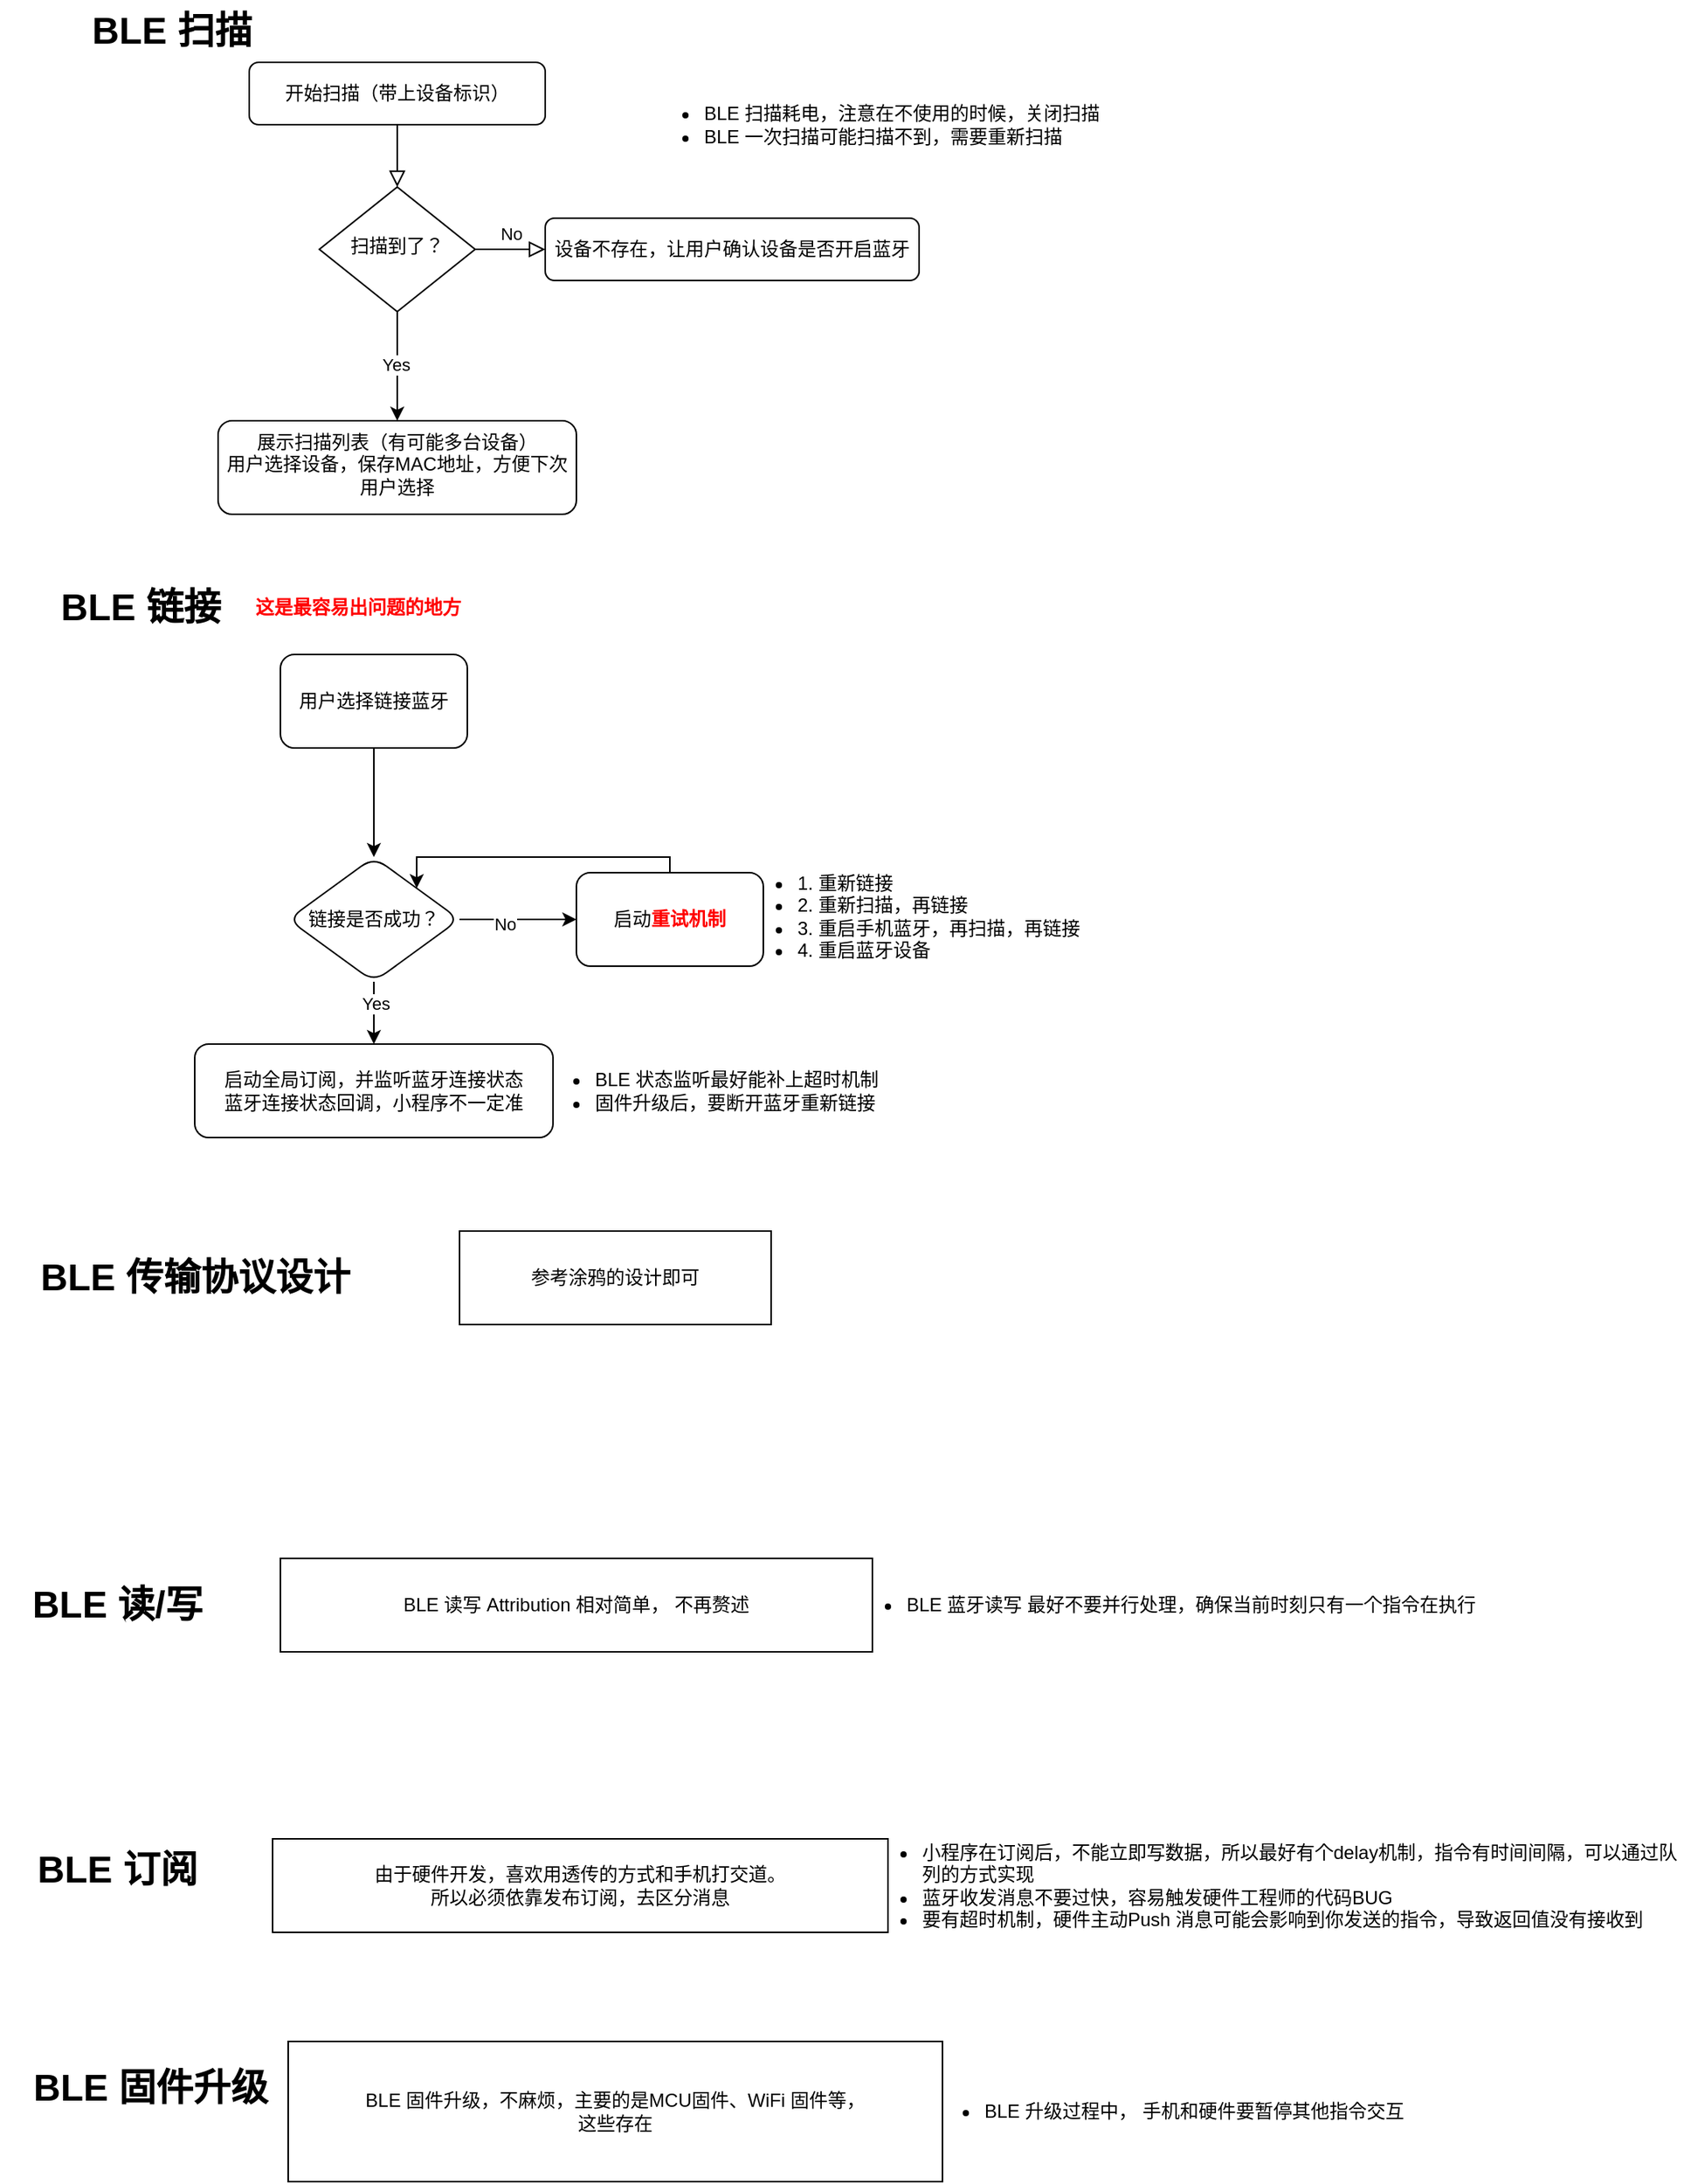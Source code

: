 <mxfile version="21.6.6" type="github">
  <diagram id="C5RBs43oDa-KdzZeNtuy" name="Page-1">
    <mxGraphModel dx="1434" dy="680" grid="1" gridSize="10" guides="1" tooltips="1" connect="1" arrows="1" fold="1" page="1" pageScale="1" pageWidth="827" pageHeight="1600" math="0" shadow="0">
      <root>
        <mxCell id="WIyWlLk6GJQsqaUBKTNV-0" />
        <mxCell id="WIyWlLk6GJQsqaUBKTNV-1" parent="WIyWlLk6GJQsqaUBKTNV-0" />
        <mxCell id="WIyWlLk6GJQsqaUBKTNV-2" value="" style="rounded=0;html=1;jettySize=auto;orthogonalLoop=1;fontSize=11;endArrow=block;endFill=0;endSize=8;strokeWidth=1;shadow=0;labelBackgroundColor=none;edgeStyle=orthogonalEdgeStyle;" parent="WIyWlLk6GJQsqaUBKTNV-1" source="WIyWlLk6GJQsqaUBKTNV-3" target="WIyWlLk6GJQsqaUBKTNV-6" edge="1">
          <mxGeometry relative="1" as="geometry" />
        </mxCell>
        <mxCell id="WIyWlLk6GJQsqaUBKTNV-3" value="开始扫描（带上设备标识）" style="rounded=1;whiteSpace=wrap;html=1;fontSize=12;glass=0;strokeWidth=1;shadow=0;" parent="WIyWlLk6GJQsqaUBKTNV-1" vertex="1">
          <mxGeometry x="160" y="80" width="190" height="40" as="geometry" />
        </mxCell>
        <mxCell id="WIyWlLk6GJQsqaUBKTNV-5" value="No" style="edgeStyle=orthogonalEdgeStyle;rounded=0;html=1;jettySize=auto;orthogonalLoop=1;fontSize=11;endArrow=block;endFill=0;endSize=8;strokeWidth=1;shadow=0;labelBackgroundColor=none;" parent="WIyWlLk6GJQsqaUBKTNV-1" source="WIyWlLk6GJQsqaUBKTNV-6" target="WIyWlLk6GJQsqaUBKTNV-7" edge="1">
          <mxGeometry y="10" relative="1" as="geometry">
            <mxPoint as="offset" />
          </mxGeometry>
        </mxCell>
        <mxCell id="4Q__4F4uSHIKYperc5K1-3" value="" style="edgeStyle=orthogonalEdgeStyle;rounded=0;orthogonalLoop=1;jettySize=auto;html=1;" edge="1" parent="WIyWlLk6GJQsqaUBKTNV-1" source="WIyWlLk6GJQsqaUBKTNV-6" target="4Q__4F4uSHIKYperc5K1-2">
          <mxGeometry relative="1" as="geometry" />
        </mxCell>
        <mxCell id="4Q__4F4uSHIKYperc5K1-4" value="Yes" style="edgeLabel;html=1;align=center;verticalAlign=middle;resizable=0;points=[];" vertex="1" connectable="0" parent="4Q__4F4uSHIKYperc5K1-3">
          <mxGeometry x="-0.044" y="-1" relative="1" as="geometry">
            <mxPoint as="offset" />
          </mxGeometry>
        </mxCell>
        <mxCell id="WIyWlLk6GJQsqaUBKTNV-6" value="扫描到了？" style="rhombus;whiteSpace=wrap;html=1;shadow=0;fontFamily=Helvetica;fontSize=12;align=center;strokeWidth=1;spacing=6;spacingTop=-4;" parent="WIyWlLk6GJQsqaUBKTNV-1" vertex="1">
          <mxGeometry x="205" y="160" width="100" height="80" as="geometry" />
        </mxCell>
        <mxCell id="WIyWlLk6GJQsqaUBKTNV-7" value="设备不存在，让用户确认设备是否开启蓝牙" style="rounded=1;whiteSpace=wrap;html=1;fontSize=12;glass=0;strokeWidth=1;shadow=0;" parent="WIyWlLk6GJQsqaUBKTNV-1" vertex="1">
          <mxGeometry x="350" y="180" width="240" height="40" as="geometry" />
        </mxCell>
        <mxCell id="4Q__4F4uSHIKYperc5K1-0" value="BLE 扫描" style="text;strokeColor=none;fillColor=none;html=1;fontSize=24;fontStyle=1;verticalAlign=middle;align=center;" vertex="1" parent="WIyWlLk6GJQsqaUBKTNV-1">
          <mxGeometry x="60" y="40" width="100" height="40" as="geometry" />
        </mxCell>
        <mxCell id="4Q__4F4uSHIKYperc5K1-2" value="展示扫描列表（有可能多台设备）&lt;br&gt;用户选择设备，保存MAC地址，方便下次用户选择" style="rounded=1;whiteSpace=wrap;html=1;shadow=0;strokeWidth=1;spacing=6;spacingTop=-4;" vertex="1" parent="WIyWlLk6GJQsqaUBKTNV-1">
          <mxGeometry x="140" y="310" width="230" height="60" as="geometry" />
        </mxCell>
        <mxCell id="4Q__4F4uSHIKYperc5K1-11" value="&lt;ul&gt;&lt;li&gt;BLE 扫描耗电，注意在不使用的时候，关闭扫描&lt;/li&gt;&lt;li&gt;BLE 一次扫描可能扫描不到，需要重新扫描&lt;/li&gt;&lt;/ul&gt;" style="text;strokeColor=none;fillColor=none;html=1;whiteSpace=wrap;verticalAlign=middle;overflow=hidden;" vertex="1" parent="WIyWlLk6GJQsqaUBKTNV-1">
          <mxGeometry x="410" y="70" width="320" height="100" as="geometry" />
        </mxCell>
        <mxCell id="4Q__4F4uSHIKYperc5K1-12" value="BLE 链接" style="text;strokeColor=none;fillColor=none;html=1;fontSize=24;fontStyle=1;verticalAlign=middle;align=center;" vertex="1" parent="WIyWlLk6GJQsqaUBKTNV-1">
          <mxGeometry x="40" y="410" width="100" height="40" as="geometry" />
        </mxCell>
        <mxCell id="4Q__4F4uSHIKYperc5K1-15" value="" style="edgeStyle=orthogonalEdgeStyle;rounded=0;orthogonalLoop=1;jettySize=auto;html=1;" edge="1" parent="WIyWlLk6GJQsqaUBKTNV-1" source="4Q__4F4uSHIKYperc5K1-13" target="4Q__4F4uSHIKYperc5K1-14">
          <mxGeometry relative="1" as="geometry" />
        </mxCell>
        <mxCell id="4Q__4F4uSHIKYperc5K1-13" value="用户选择链接蓝牙" style="rounded=1;whiteSpace=wrap;html=1;" vertex="1" parent="WIyWlLk6GJQsqaUBKTNV-1">
          <mxGeometry x="180" y="460" width="120" height="60" as="geometry" />
        </mxCell>
        <mxCell id="4Q__4F4uSHIKYperc5K1-17" value="" style="edgeStyle=orthogonalEdgeStyle;rounded=0;orthogonalLoop=1;jettySize=auto;html=1;" edge="1" parent="WIyWlLk6GJQsqaUBKTNV-1" source="4Q__4F4uSHIKYperc5K1-14" target="4Q__4F4uSHIKYperc5K1-16">
          <mxGeometry relative="1" as="geometry" />
        </mxCell>
        <mxCell id="4Q__4F4uSHIKYperc5K1-18" value="No" style="edgeLabel;html=1;align=center;verticalAlign=middle;resizable=0;points=[];" vertex="1" connectable="0" parent="4Q__4F4uSHIKYperc5K1-17">
          <mxGeometry x="-0.231" y="-3" relative="1" as="geometry">
            <mxPoint as="offset" />
          </mxGeometry>
        </mxCell>
        <mxCell id="4Q__4F4uSHIKYperc5K1-25" value="" style="edgeStyle=orthogonalEdgeStyle;rounded=0;orthogonalLoop=1;jettySize=auto;html=1;" edge="1" parent="WIyWlLk6GJQsqaUBKTNV-1" source="4Q__4F4uSHIKYperc5K1-14" target="4Q__4F4uSHIKYperc5K1-24">
          <mxGeometry relative="1" as="geometry" />
        </mxCell>
        <mxCell id="4Q__4F4uSHIKYperc5K1-26" value="Yes" style="edgeLabel;html=1;align=center;verticalAlign=middle;resizable=0;points=[];" vertex="1" connectable="0" parent="4Q__4F4uSHIKYperc5K1-25">
          <mxGeometry x="-0.311" y="1" relative="1" as="geometry">
            <mxPoint as="offset" />
          </mxGeometry>
        </mxCell>
        <mxCell id="4Q__4F4uSHIKYperc5K1-14" value="链接是否成功？" style="rhombus;whiteSpace=wrap;html=1;rounded=1;" vertex="1" parent="WIyWlLk6GJQsqaUBKTNV-1">
          <mxGeometry x="185" y="590" width="110" height="80" as="geometry" />
        </mxCell>
        <mxCell id="4Q__4F4uSHIKYperc5K1-19" style="edgeStyle=orthogonalEdgeStyle;rounded=0;orthogonalLoop=1;jettySize=auto;html=1;exitX=0.5;exitY=0;exitDx=0;exitDy=0;entryX=1;entryY=0;entryDx=0;entryDy=0;" edge="1" parent="WIyWlLk6GJQsqaUBKTNV-1" source="4Q__4F4uSHIKYperc5K1-16" target="4Q__4F4uSHIKYperc5K1-14">
          <mxGeometry relative="1" as="geometry">
            <Array as="points">
              <mxPoint x="430" y="590" />
              <mxPoint x="268" y="590" />
            </Array>
          </mxGeometry>
        </mxCell>
        <mxCell id="4Q__4F4uSHIKYperc5K1-16" value="启动&lt;b&gt;&lt;font color=&quot;#ff0000&quot;&gt;重试机制&lt;/font&gt;&lt;/b&gt;" style="whiteSpace=wrap;html=1;rounded=1;" vertex="1" parent="WIyWlLk6GJQsqaUBKTNV-1">
          <mxGeometry x="370" y="600" width="120" height="60" as="geometry" />
        </mxCell>
        <mxCell id="4Q__4F4uSHIKYperc5K1-21" value="&lt;ul&gt;&lt;li&gt;1. 重新链接&lt;/li&gt;&lt;li&gt;&lt;span style=&quot;background-color: initial;&quot;&gt;2. 重新扫描，再链接&lt;/span&gt;&lt;/li&gt;&lt;li&gt;&lt;span style=&quot;background-color: initial;&quot;&gt;3. 重启手机蓝牙，再扫描，再链接&lt;/span&gt;&lt;br&gt;&lt;/li&gt;&lt;li&gt;&lt;span style=&quot;background-color: initial;&quot;&gt;4. 重启蓝牙设备&lt;/span&gt;&lt;/li&gt;&lt;/ul&gt;" style="text;strokeColor=none;fillColor=none;html=1;whiteSpace=wrap;verticalAlign=middle;overflow=hidden;" vertex="1" parent="WIyWlLk6GJQsqaUBKTNV-1">
          <mxGeometry x="470" y="565" width="240" height="125" as="geometry" />
        </mxCell>
        <mxCell id="4Q__4F4uSHIKYperc5K1-24" value="启动全局订阅，并监听蓝牙连接状态&lt;br&gt;蓝牙连接状态回调，小程序不一定准" style="whiteSpace=wrap;html=1;rounded=1;" vertex="1" parent="WIyWlLk6GJQsqaUBKTNV-1">
          <mxGeometry x="125" y="710" width="230" height="60" as="geometry" />
        </mxCell>
        <mxCell id="4Q__4F4uSHIKYperc5K1-28" value="BLE 读/写" style="text;strokeColor=none;fillColor=none;html=1;fontSize=24;fontStyle=1;verticalAlign=middle;align=center;" vertex="1" parent="WIyWlLk6GJQsqaUBKTNV-1">
          <mxGeometry x="20" y="1050" width="110" height="40" as="geometry" />
        </mxCell>
        <mxCell id="4Q__4F4uSHIKYperc5K1-29" value="BLE 读写 Attribution 相对简单， 不再赘述" style="whiteSpace=wrap;html=1;" vertex="1" parent="WIyWlLk6GJQsqaUBKTNV-1">
          <mxGeometry x="180" y="1040" width="380" height="60" as="geometry" />
        </mxCell>
        <mxCell id="4Q__4F4uSHIKYperc5K1-30" value="BLE 传输协议设计" style="text;strokeColor=none;fillColor=none;html=1;fontSize=24;fontStyle=1;verticalAlign=middle;align=center;" vertex="1" parent="WIyWlLk6GJQsqaUBKTNV-1">
          <mxGeometry y="840" width="250" height="40" as="geometry" />
        </mxCell>
        <mxCell id="4Q__4F4uSHIKYperc5K1-31" value="参考涂鸦的设计即可" style="whiteSpace=wrap;html=1;" vertex="1" parent="WIyWlLk6GJQsqaUBKTNV-1">
          <mxGeometry x="295" y="830" width="200" height="60" as="geometry" />
        </mxCell>
        <mxCell id="4Q__4F4uSHIKYperc5K1-32" value="&lt;ul&gt;&lt;li&gt;BLE 状态监听最好能补上超时机制&lt;/li&gt;&lt;li&gt;固件升级后，要断开蓝牙重新链接&lt;/li&gt;&lt;/ul&gt;" style="text;strokeColor=none;fillColor=none;html=1;whiteSpace=wrap;verticalAlign=middle;overflow=hidden;" vertex="1" parent="WIyWlLk6GJQsqaUBKTNV-1">
          <mxGeometry x="340" y="710" width="250" height="60" as="geometry" />
        </mxCell>
        <mxCell id="4Q__4F4uSHIKYperc5K1-33" value="BLE 订阅" style="text;strokeColor=none;fillColor=none;html=1;fontSize=24;fontStyle=1;verticalAlign=middle;align=center;" vertex="1" parent="WIyWlLk6GJQsqaUBKTNV-1">
          <mxGeometry x="15" y="1220" width="120" height="40" as="geometry" />
        </mxCell>
        <mxCell id="4Q__4F4uSHIKYperc5K1-34" value="由于硬件开发，喜欢用透传的方式和手机打交道。&lt;br&gt;所以必须依靠发布订阅，去区分消息" style="rounded=0;whiteSpace=wrap;html=1;" vertex="1" parent="WIyWlLk6GJQsqaUBKTNV-1">
          <mxGeometry x="175" y="1220" width="395" height="60" as="geometry" />
        </mxCell>
        <mxCell id="4Q__4F4uSHIKYperc5K1-35" value="&lt;ul&gt;&lt;li&gt;BLE 蓝牙读写 最好不要并行处理，确保当前时刻只有一个指令在执行&lt;/li&gt;&lt;/ul&gt;" style="text;strokeColor=none;fillColor=none;html=1;whiteSpace=wrap;verticalAlign=middle;overflow=hidden;" vertex="1" parent="WIyWlLk6GJQsqaUBKTNV-1">
          <mxGeometry x="540" y="1030" width="420" height="80" as="geometry" />
        </mxCell>
        <mxCell id="4Q__4F4uSHIKYperc5K1-36" value="&lt;ul&gt;&lt;li style=&quot;border-color: var(--border-color);&quot;&gt;小程序在订阅后，不能立即写数据，所以最好有个delay机制，指令有时间间隔，可以通过队列的方式实现&lt;/li&gt;&lt;li style=&quot;border-color: var(--border-color);&quot;&gt;蓝牙收发消息不要过快，容易触发硬件工程师的代码BUG&lt;/li&gt;&lt;li style=&quot;border-color: var(--border-color);&quot;&gt;要有超时机制，硬件主动Push 消息可能会影响到你发送的指令，导致返回值没有接收到&lt;/li&gt;&lt;/ul&gt;" style="text;strokeColor=none;fillColor=none;html=1;whiteSpace=wrap;verticalAlign=middle;overflow=hidden;" vertex="1" parent="WIyWlLk6GJQsqaUBKTNV-1">
          <mxGeometry x="550" y="1195" width="530" height="110" as="geometry" />
        </mxCell>
        <mxCell id="4Q__4F4uSHIKYperc5K1-37" value="&lt;b&gt;&lt;font color=&quot;#ff0000&quot;&gt;这是最容易出问题的地方&lt;/font&gt;&lt;/b&gt;" style="text;html=1;strokeColor=none;fillColor=none;align=center;verticalAlign=middle;whiteSpace=wrap;rounded=0;" vertex="1" parent="WIyWlLk6GJQsqaUBKTNV-1">
          <mxGeometry x="130" y="405" width="200" height="50" as="geometry" />
        </mxCell>
        <mxCell id="4Q__4F4uSHIKYperc5K1-38" value="&amp;nbsp;BLE 固件升级" style="text;strokeColor=none;fillColor=none;html=1;fontSize=24;fontStyle=1;verticalAlign=middle;align=center;" vertex="1" parent="WIyWlLk6GJQsqaUBKTNV-1">
          <mxGeometry x="10" y="1360" width="165" height="40" as="geometry" />
        </mxCell>
        <mxCell id="4Q__4F4uSHIKYperc5K1-39" value="BLE 固件升级，不麻烦，主要的是MCU固件、WiFi 固件等，&lt;br&gt;这些存在" style="whiteSpace=wrap;html=1;" vertex="1" parent="WIyWlLk6GJQsqaUBKTNV-1">
          <mxGeometry x="185" y="1350" width="420" height="90" as="geometry" />
        </mxCell>
        <mxCell id="4Q__4F4uSHIKYperc5K1-40" value="&lt;ul&gt;&lt;li&gt;BLE 升级过程中， 手机和硬件要暂停其他指令交互&lt;/li&gt;&lt;/ul&gt;" style="text;strokeColor=none;fillColor=none;html=1;whiteSpace=wrap;verticalAlign=middle;overflow=hidden;" vertex="1" parent="WIyWlLk6GJQsqaUBKTNV-1">
          <mxGeometry x="590" y="1367.5" width="350" height="55" as="geometry" />
        </mxCell>
      </root>
    </mxGraphModel>
  </diagram>
</mxfile>
